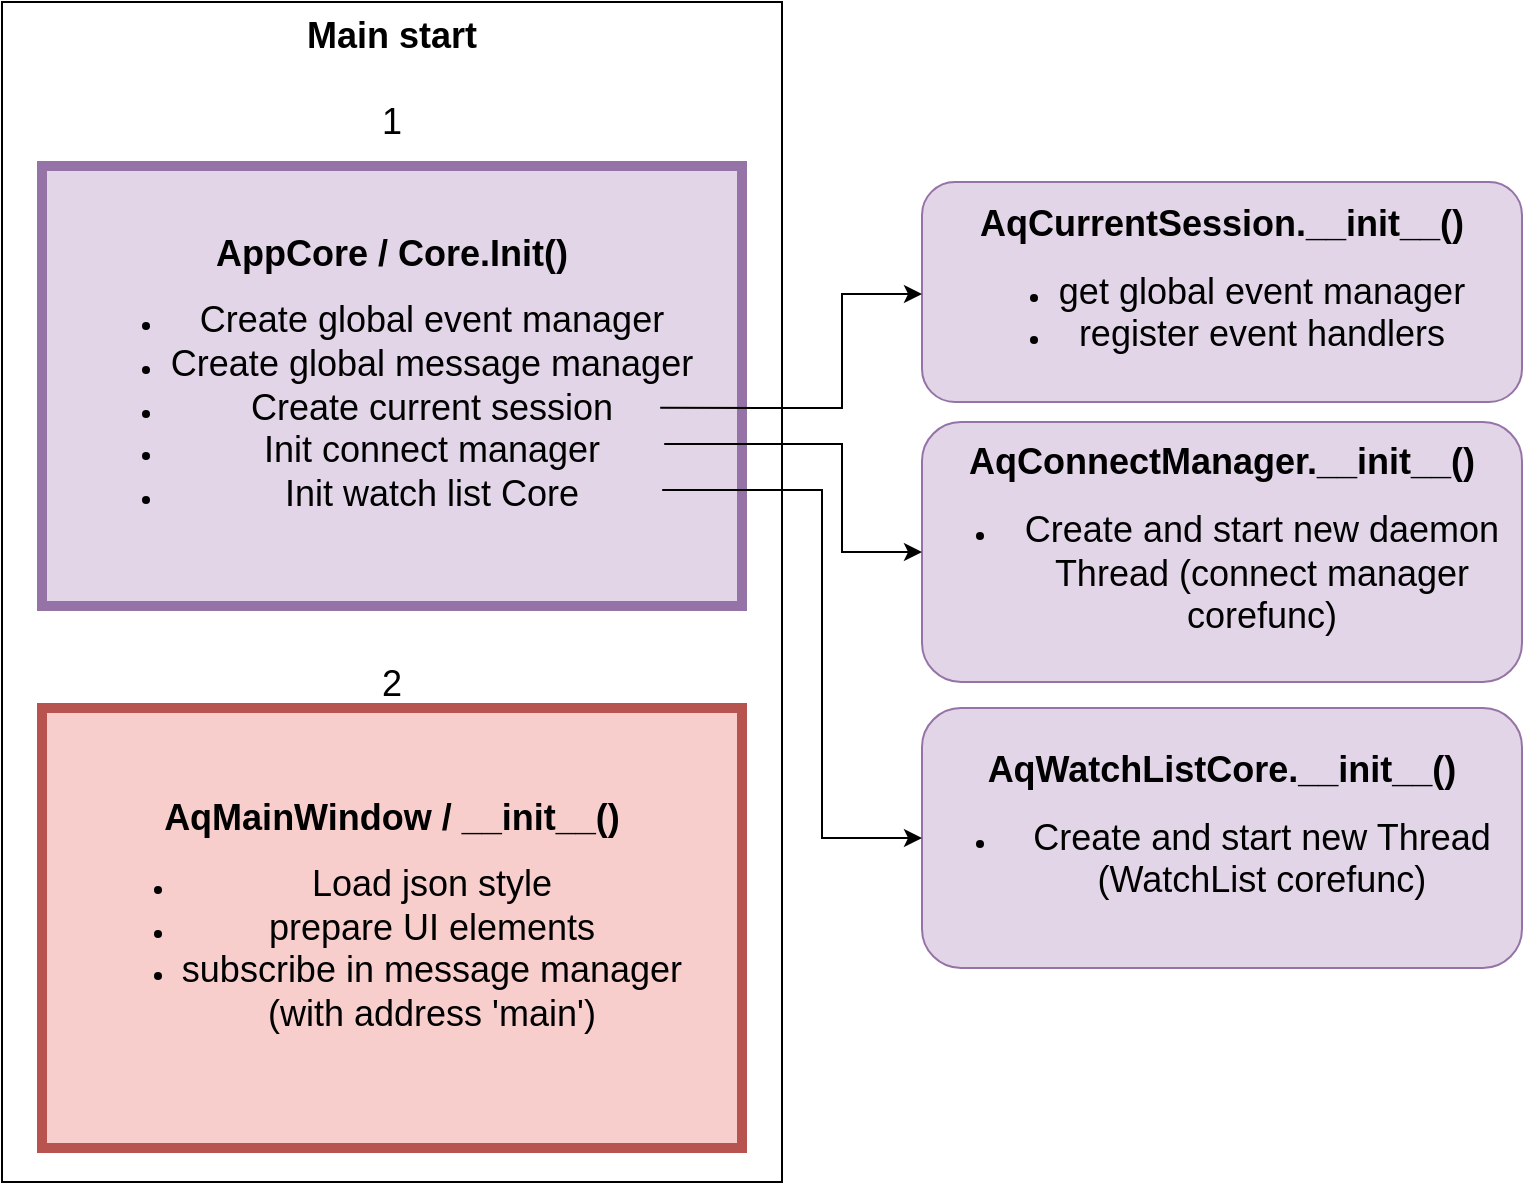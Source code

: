 <mxfile version="24.2.5" type="github">
  <diagram name="Страница — 1" id="vz1vgDOsMvOrpUwdZbvc">
    <mxGraphModel dx="990" dy="2700" grid="1" gridSize="10" guides="1" tooltips="1" connect="1" arrows="1" fold="1" page="1" pageScale="1" pageWidth="827" pageHeight="1169" math="0" shadow="0">
      <root>
        <mxCell id="0" />
        <mxCell id="1" parent="0" />
        <mxCell id="deVT8PtZJ74LpzowGz-3-1" value="&lt;font style=&quot;font-size: 18px;&quot;&gt;&lt;b&gt;Main start&lt;/b&gt;&lt;/font&gt;&lt;div&gt;&lt;font style=&quot;font-size: 18px;&quot;&gt;&lt;b&gt;&lt;br&gt;&lt;/b&gt;&lt;/font&gt;&lt;/div&gt;&lt;div&gt;&lt;font style=&quot;font-size: 18px;&quot;&gt;1&lt;/font&gt;&lt;/div&gt;&lt;div&gt;&lt;font style=&quot;font-size: 18px;&quot;&gt;&lt;br&gt;&lt;/font&gt;&lt;/div&gt;&lt;div&gt;&lt;font style=&quot;font-size: 18px;&quot;&gt;&lt;br&gt;&lt;/font&gt;&lt;/div&gt;&lt;div&gt;&lt;font style=&quot;font-size: 18px;&quot;&gt;&lt;br&gt;&lt;/font&gt;&lt;/div&gt;&lt;div&gt;&lt;font style=&quot;font-size: 18px;&quot;&gt;&lt;br&gt;&lt;/font&gt;&lt;/div&gt;&lt;div&gt;&lt;font style=&quot;font-size: 18px;&quot;&gt;&lt;br&gt;&lt;/font&gt;&lt;/div&gt;&lt;div&gt;&lt;font style=&quot;font-size: 18px;&quot;&gt;&lt;br&gt;&lt;/font&gt;&lt;/div&gt;&lt;div&gt;&lt;font style=&quot;font-size: 18px;&quot;&gt;&lt;br&gt;&lt;/font&gt;&lt;/div&gt;&lt;div&gt;&lt;font style=&quot;font-size: 18px;&quot;&gt;&lt;br&gt;&lt;/font&gt;&lt;/div&gt;&lt;div&gt;&lt;font style=&quot;font-size: 18px;&quot;&gt;&lt;br&gt;&lt;/font&gt;&lt;/div&gt;&lt;div&gt;&lt;font style=&quot;font-size: 18px;&quot;&gt;&lt;br&gt;&lt;/font&gt;&lt;/div&gt;&lt;div&gt;&lt;font style=&quot;font-size: 18px;&quot;&gt;&lt;br&gt;&lt;/font&gt;&lt;/div&gt;&lt;div&gt;&lt;font style=&quot;font-size: 18px;&quot;&gt;&lt;br&gt;&lt;/font&gt;&lt;/div&gt;&lt;div&gt;&lt;font style=&quot;font-size: 18px;&quot;&gt;2&lt;/font&gt;&lt;/div&gt;" style="rounded=0;whiteSpace=wrap;html=1;verticalAlign=top;" vertex="1" parent="1">
          <mxGeometry x="10" y="160" width="390" height="590" as="geometry" />
        </mxCell>
        <mxCell id="deVT8PtZJ74LpzowGz-3-2" value="&lt;b&gt;&lt;font style=&quot;font-size: 18px;&quot;&gt;AppCore / Core.Init()&lt;/font&gt;&lt;/b&gt;&lt;div&gt;&lt;ul&gt;&lt;li&gt;&lt;font style=&quot;font-size: 18px;&quot;&gt;Create global event manager&lt;/font&gt;&lt;/li&gt;&lt;li&gt;&lt;font style=&quot;font-size: 18px;&quot;&gt;Create global message manager&lt;/font&gt;&lt;/li&gt;&lt;li&gt;&lt;span style=&quot;font-size: 18px;&quot;&gt;Create current session&lt;/span&gt;&lt;/li&gt;&lt;li&gt;&lt;span style=&quot;font-size: 18px;&quot;&gt;Init connect manager&lt;/span&gt;&lt;/li&gt;&lt;li&gt;&lt;span style=&quot;font-size: 18px;&quot;&gt;Init watch list Core&lt;/span&gt;&lt;/li&gt;&lt;/ul&gt;&lt;/div&gt;" style="rounded=0;whiteSpace=wrap;html=1;fillColor=#e1d5e7;strokeColor=#9673a6;strokeWidth=5;" vertex="1" parent="1">
          <mxGeometry x="30" y="242" width="350" height="220" as="geometry" />
        </mxCell>
        <mxCell id="deVT8PtZJ74LpzowGz-3-3" value="&lt;span style=&quot;font-size: 18px;&quot;&gt;&lt;b&gt;AqMainWindow / __init__()&lt;/b&gt;&lt;/span&gt;&lt;div&gt;&lt;ul&gt;&lt;li&gt;&lt;span style=&quot;font-size: 18px;&quot;&gt;Load json style&lt;/span&gt;&lt;/li&gt;&lt;li&gt;&lt;span style=&quot;font-size: 18px;&quot;&gt;prepare UI elements&lt;/span&gt;&lt;/li&gt;&lt;li&gt;&lt;span style=&quot;font-size: 18px;&quot;&gt;subscribe in message manager&lt;br&gt;(with address &#39;main&#39;)&lt;/span&gt;&lt;/li&gt;&lt;/ul&gt;&lt;/div&gt;" style="rounded=0;whiteSpace=wrap;html=1;fillColor=#f8cecc;strokeColor=#b85450;strokeWidth=5;" vertex="1" parent="1">
          <mxGeometry x="30" y="513" width="350" height="220" as="geometry" />
        </mxCell>
        <mxCell id="deVT8PtZJ74LpzowGz-3-4" value="&lt;font style=&quot;font-size: 18px;&quot;&gt;&lt;b&gt;AqCurrentSession.__init__()&lt;/b&gt;&lt;/font&gt;&lt;div&gt;&lt;ul&gt;&lt;li&gt;&lt;font style=&quot;font-size: 18px;&quot;&gt;get global event manager&lt;/font&gt;&lt;/li&gt;&lt;li&gt;&lt;font style=&quot;font-size: 18px;&quot;&gt;register event handlers&lt;/font&gt;&lt;/li&gt;&lt;/ul&gt;&lt;/div&gt;" style="rounded=1;whiteSpace=wrap;html=1;fillColor=#e1d5e7;strokeColor=#9673a6;" vertex="1" parent="1">
          <mxGeometry x="470" y="250" width="300" height="110" as="geometry" />
        </mxCell>
        <mxCell id="deVT8PtZJ74LpzowGz-3-5" value="" style="endArrow=classic;html=1;rounded=0;exitX=0.886;exitY=0.536;exitDx=0;exitDy=0;exitPerimeter=0;entryX=0;entryY=0.5;entryDx=0;entryDy=0;" edge="1" parent="1">
          <mxGeometry width="50" height="50" relative="1" as="geometry">
            <mxPoint x="339.1" y="362.92" as="sourcePoint" />
            <mxPoint x="470" y="306" as="targetPoint" />
            <Array as="points">
              <mxPoint x="430" y="363" />
              <mxPoint x="430" y="306" />
            </Array>
          </mxGeometry>
        </mxCell>
        <mxCell id="deVT8PtZJ74LpzowGz-3-6" value="&lt;font style=&quot;font-size: 18px;&quot;&gt;&lt;b&gt;AqConnectManager.__init__()&lt;/b&gt;&lt;/font&gt;&lt;div&gt;&lt;ul&gt;&lt;li&gt;&lt;span style=&quot;font-size: 18px;&quot;&gt;Create and start new daemon Thread (connect manager corefunc)&lt;/span&gt;&lt;/li&gt;&lt;/ul&gt;&lt;/div&gt;" style="rounded=1;whiteSpace=wrap;html=1;fillColor=#e1d5e7;strokeColor=#9673a6;" vertex="1" parent="1">
          <mxGeometry x="470" y="370" width="300" height="130" as="geometry" />
        </mxCell>
        <mxCell id="deVT8PtZJ74LpzowGz-3-7" value="" style="endArrow=classic;html=1;rounded=0;exitX=0.886;exitY=0.627;exitDx=0;exitDy=0;exitPerimeter=0;entryX=0;entryY=0.5;entryDx=0;entryDy=0;" edge="1" parent="1" target="deVT8PtZJ74LpzowGz-3-6">
          <mxGeometry width="50" height="50" relative="1" as="geometry">
            <mxPoint x="341.1" y="380.94" as="sourcePoint" />
            <mxPoint x="441" y="891" as="targetPoint" />
            <Array as="points">
              <mxPoint x="430" y="381" />
              <mxPoint x="430" y="435" />
            </Array>
          </mxGeometry>
        </mxCell>
        <mxCell id="deVT8PtZJ74LpzowGz-3-8" value="&lt;font style=&quot;font-size: 18px;&quot;&gt;&lt;b&gt;AqWatchListCore.__init__()&lt;/b&gt;&lt;/font&gt;&lt;div&gt;&lt;ul&gt;&lt;li&gt;&lt;span style=&quot;font-size: 18px;&quot;&gt;Create and start new Thread (WatchList corefunc)&lt;/span&gt;&lt;/li&gt;&lt;/ul&gt;&lt;/div&gt;" style="rounded=1;whiteSpace=wrap;html=1;fillColor=#e1d5e7;strokeColor=#9673a6;" vertex="1" parent="1">
          <mxGeometry x="470" y="513" width="300" height="130" as="geometry" />
        </mxCell>
        <mxCell id="deVT8PtZJ74LpzowGz-3-9" value="" style="endArrow=classic;html=1;rounded=0;exitX=0.886;exitY=0.718;exitDx=0;exitDy=0;exitPerimeter=0;entryX=0;entryY=0.5;entryDx=0;entryDy=0;" edge="1" parent="1" target="deVT8PtZJ74LpzowGz-3-8">
          <mxGeometry width="50" height="50" relative="1" as="geometry">
            <mxPoint x="340.1" y="403.96" as="sourcePoint" />
            <mxPoint x="470" y="595.65" as="targetPoint" />
            <Array as="points">
              <mxPoint x="420" y="404" />
              <mxPoint x="420" y="578" />
            </Array>
          </mxGeometry>
        </mxCell>
      </root>
    </mxGraphModel>
  </diagram>
</mxfile>
